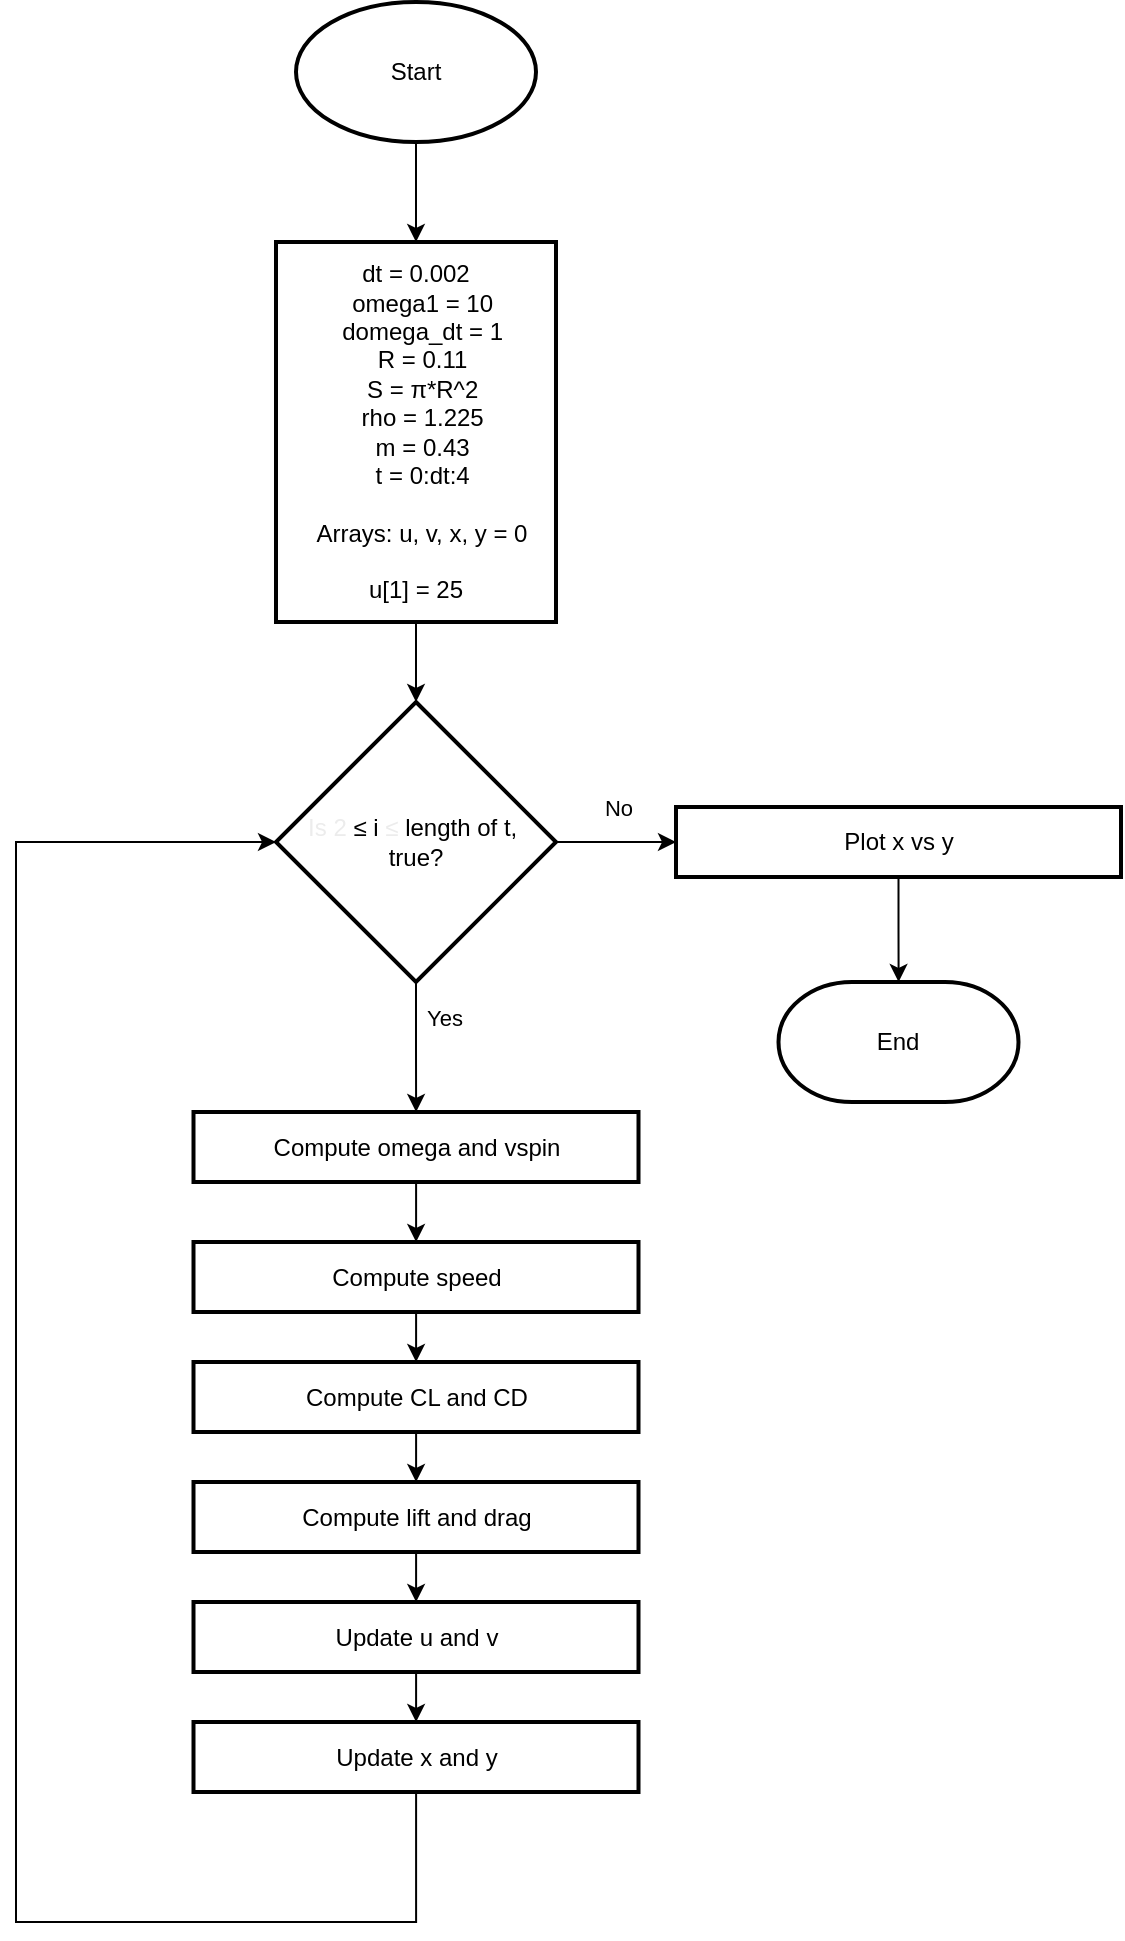 <mxfile version="26.2.10">
  <diagram id="C5RBs43oDa-KdzZeNtuy" name="Page-1">
    <mxGraphModel dx="2353" dy="1294" grid="1" gridSize="10" guides="1" tooltips="1" connect="1" arrows="1" fold="1" page="1" pageScale="1" pageWidth="827" pageHeight="1169" math="0" shadow="0">
      <root>
        <mxCell id="WIyWlLk6GJQsqaUBKTNV-0" />
        <mxCell id="WIyWlLk6GJQsqaUBKTNV-1" parent="WIyWlLk6GJQsqaUBKTNV-0" />
        <mxCell id="XcqkJUGEVSf3gRGwsTBn-6" value="" style="edgeStyle=orthogonalEdgeStyle;rounded=0;orthogonalLoop=1;jettySize=auto;html=1;" edge="1" parent="WIyWlLk6GJQsqaUBKTNV-1" source="XcqkJUGEVSf3gRGwsTBn-0" target="XcqkJUGEVSf3gRGwsTBn-1">
          <mxGeometry relative="1" as="geometry" />
        </mxCell>
        <mxCell id="XcqkJUGEVSf3gRGwsTBn-0" value="Start" style="strokeWidth=2;html=1;shape=mxgraph.flowchart.start_1;whiteSpace=wrap;" vertex="1" parent="WIyWlLk6GJQsqaUBKTNV-1">
          <mxGeometry x="340" y="30" width="120" height="70" as="geometry" />
        </mxCell>
        <mxCell id="XcqkJUGEVSf3gRGwsTBn-5" value="" style="edgeStyle=orthogonalEdgeStyle;rounded=0;orthogonalLoop=1;jettySize=auto;html=1;" edge="1" parent="WIyWlLk6GJQsqaUBKTNV-1" source="XcqkJUGEVSf3gRGwsTBn-1" target="XcqkJUGEVSf3gRGwsTBn-4">
          <mxGeometry relative="1" as="geometry" />
        </mxCell>
        <mxCell id="XcqkJUGEVSf3gRGwsTBn-1" value="&lt;div&gt;&lt;span style=&quot;background-color: transparent; color: light-dark(rgb(0, 0, 0), rgb(255, 255, 255));&quot;&gt;dt = 0.002&lt;/span&gt;&lt;/div&gt;&lt;div&gt;&amp;nbsp; omega1 = 10&lt;/div&gt;&lt;div&gt;&amp;nbsp; domega_dt = 1&lt;/div&gt;&lt;div&gt;&amp;nbsp; R = 0.11&lt;/div&gt;&lt;div&gt;&amp;nbsp; S = π*R^2&lt;/div&gt;&lt;div&gt;&amp;nbsp; rho = 1.225&lt;/div&gt;&lt;div&gt;&amp;nbsp; m = 0.43&lt;/div&gt;&lt;div&gt;&amp;nbsp; t = 0:dt:4&lt;/div&gt;&lt;div&gt;&lt;br&gt;&lt;/div&gt;&lt;div&gt;&amp;nbsp; Arrays: u, v, x, y = 0&lt;/div&gt;&lt;div&gt;&amp;nbsp;&amp;nbsp;&lt;/div&gt;&lt;div&gt;u[1] = 25&lt;/div&gt;" style="rounded=1;whiteSpace=wrap;html=1;absoluteArcSize=1;arcSize=0;strokeWidth=2;" vertex="1" parent="WIyWlLk6GJQsqaUBKTNV-1">
          <mxGeometry x="330" y="150" width="140" height="190" as="geometry" />
        </mxCell>
        <mxCell id="XcqkJUGEVSf3gRGwsTBn-8" value="" style="edgeStyle=orthogonalEdgeStyle;rounded=0;orthogonalLoop=1;jettySize=auto;html=1;" edge="1" parent="WIyWlLk6GJQsqaUBKTNV-1" source="XcqkJUGEVSf3gRGwsTBn-4" target="XcqkJUGEVSf3gRGwsTBn-7">
          <mxGeometry relative="1" as="geometry" />
        </mxCell>
        <mxCell id="XcqkJUGEVSf3gRGwsTBn-9" value="Yes" style="edgeLabel;html=1;align=center;verticalAlign=middle;resizable=0;points=[];" vertex="1" connectable="0" parent="XcqkJUGEVSf3gRGwsTBn-8">
          <mxGeometry x="-0.361" y="4" relative="1" as="geometry">
            <mxPoint x="10" y="-3" as="offset" />
          </mxGeometry>
        </mxCell>
        <mxCell id="XcqkJUGEVSf3gRGwsTBn-19" value="" style="edgeStyle=orthogonalEdgeStyle;rounded=0;orthogonalLoop=1;jettySize=auto;html=1;" edge="1" parent="WIyWlLk6GJQsqaUBKTNV-1" source="XcqkJUGEVSf3gRGwsTBn-4" target="XcqkJUGEVSf3gRGwsTBn-17">
          <mxGeometry relative="1" as="geometry" />
        </mxCell>
        <mxCell id="XcqkJUGEVSf3gRGwsTBn-20" value="No" style="edgeLabel;html=1;align=center;verticalAlign=middle;resizable=0;points=[];" vertex="1" connectable="0" parent="XcqkJUGEVSf3gRGwsTBn-19">
          <mxGeometry x="0.213" y="5" relative="1" as="geometry">
            <mxPoint x="-6" y="-12" as="offset" />
          </mxGeometry>
        </mxCell>
        <mxCell id="XcqkJUGEVSf3gRGwsTBn-4" value="&lt;font style=&quot;&quot;&gt;&lt;font style=&quot;color: light-dark(rgb(236, 236, 236), rgb(255, 255, 255));&quot;&gt;Is 2&lt;/font&gt;&lt;span style=&quot;color: light-dark(rgb(0, 0, 0), rgb(255, 255, 255));&quot;&gt; &lt;span style=&quot;font-family: &amp;quot;Google Sans&amp;quot;, Arial, sans-serif; text-align: start;&quot;&gt;&lt;font style=&quot;&quot;&gt;≤&lt;/font&gt;&lt;/span&gt;&lt;/span&gt;&lt;font style=&quot;color: light-dark(rgb(236, 236, 236), rgb(255, 255, 255));&quot;&gt;&amp;nbsp;&lt;/font&gt;&lt;span style=&quot;color: light-dark(rgb(0, 0, 0), rgb(255, 255, 255)); background-color: transparent;&quot;&gt;i&amp;nbsp;&lt;/span&gt;&lt;span style=&quot;font-family: &amp;quot;Google Sans&amp;quot;, Arial, sans-serif; text-align: start; color: rgb(236, 236, 236);&quot;&gt;&lt;font style=&quot;color: light-dark(rgb(236, 236, 236), rgb(255, 255, 255));&quot;&gt;≤&lt;/font&gt;&lt;/span&gt;&lt;span style=&quot;color: light-dark(rgb(0, 0, 0), rgb(255, 255, 255)); background-color: transparent;&quot;&gt;&amp;nbsp;length of t,&amp;nbsp;&lt;/span&gt;&lt;/font&gt;&lt;div&gt;&lt;div&gt;true?&lt;/div&gt;&lt;/div&gt;" style="strokeWidth=2;html=1;shape=mxgraph.flowchart.decision;whiteSpace=wrap;" vertex="1" parent="WIyWlLk6GJQsqaUBKTNV-1">
          <mxGeometry x="330" y="380" width="140" height="140" as="geometry" />
        </mxCell>
        <mxCell id="XcqkJUGEVSf3gRGwsTBn-14" value="" style="edgeStyle=orthogonalEdgeStyle;rounded=0;orthogonalLoop=1;jettySize=auto;html=1;" edge="1" parent="WIyWlLk6GJQsqaUBKTNV-1" source="XcqkJUGEVSf3gRGwsTBn-7" target="XcqkJUGEVSf3gRGwsTBn-13">
          <mxGeometry relative="1" as="geometry" />
        </mxCell>
        <mxCell id="XcqkJUGEVSf3gRGwsTBn-7" value="Compute omega and vspin" style="rounded=1;whiteSpace=wrap;absoluteArcSize=1;arcSize=0;strokeWidth=2;align=center;verticalAlign=middle;" vertex="1" parent="WIyWlLk6GJQsqaUBKTNV-1">
          <mxGeometry x="288.75" y="585" width="222.5" height="35" as="geometry" />
        </mxCell>
        <mxCell id="XcqkJUGEVSf3gRGwsTBn-10" value="End" style="strokeWidth=2;html=1;shape=mxgraph.flowchart.terminator;whiteSpace=wrap;" vertex="1" parent="WIyWlLk6GJQsqaUBKTNV-1">
          <mxGeometry x="581.25" y="520" width="120" height="60" as="geometry" />
        </mxCell>
        <mxCell id="XcqkJUGEVSf3gRGwsTBn-25" value="" style="edgeStyle=orthogonalEdgeStyle;rounded=0;orthogonalLoop=1;jettySize=auto;html=1;" edge="1" parent="WIyWlLk6GJQsqaUBKTNV-1" source="XcqkJUGEVSf3gRGwsTBn-13" target="XcqkJUGEVSf3gRGwsTBn-21">
          <mxGeometry relative="1" as="geometry" />
        </mxCell>
        <mxCell id="XcqkJUGEVSf3gRGwsTBn-13" value="Compute speed" style="rounded=1;absoluteArcSize=1;arcSize=0;strokeWidth=2;align=center;verticalAlign=middle;whiteSpace=wrap;" vertex="1" parent="WIyWlLk6GJQsqaUBKTNV-1">
          <mxGeometry x="288.75" y="650" width="222.5" height="35" as="geometry" />
        </mxCell>
        <mxCell id="XcqkJUGEVSf3gRGwsTBn-28" value="" style="edgeStyle=orthogonalEdgeStyle;rounded=0;orthogonalLoop=1;jettySize=auto;html=1;" edge="1" parent="WIyWlLk6GJQsqaUBKTNV-1" source="XcqkJUGEVSf3gRGwsTBn-15" target="XcqkJUGEVSf3gRGwsTBn-27">
          <mxGeometry relative="1" as="geometry" />
        </mxCell>
        <mxCell id="XcqkJUGEVSf3gRGwsTBn-15" value="Update u and v" style="rounded=1;absoluteArcSize=1;arcSize=0;strokeWidth=2;align=center;verticalAlign=middle;whiteSpace=wrap;" vertex="1" parent="WIyWlLk6GJQsqaUBKTNV-1">
          <mxGeometry x="288.75" y="830" width="222.5" height="35" as="geometry" />
        </mxCell>
        <mxCell id="XcqkJUGEVSf3gRGwsTBn-18" value="" style="edgeStyle=orthogonalEdgeStyle;rounded=0;orthogonalLoop=1;jettySize=auto;html=1;" edge="1" parent="WIyWlLk6GJQsqaUBKTNV-1" source="XcqkJUGEVSf3gRGwsTBn-17" target="XcqkJUGEVSf3gRGwsTBn-10">
          <mxGeometry relative="1" as="geometry" />
        </mxCell>
        <mxCell id="XcqkJUGEVSf3gRGwsTBn-17" value="Plot x vs y" style="rounded=1;absoluteArcSize=1;arcSize=0;strokeWidth=2;align=center;verticalAlign=middle;whiteSpace=wrap;" vertex="1" parent="WIyWlLk6GJQsqaUBKTNV-1">
          <mxGeometry x="530" y="432.5" width="222.5" height="35" as="geometry" />
        </mxCell>
        <mxCell id="XcqkJUGEVSf3gRGwsTBn-24" value="" style="edgeStyle=orthogonalEdgeStyle;rounded=0;orthogonalLoop=1;jettySize=auto;html=1;" edge="1" parent="WIyWlLk6GJQsqaUBKTNV-1" source="XcqkJUGEVSf3gRGwsTBn-21" target="XcqkJUGEVSf3gRGwsTBn-23">
          <mxGeometry relative="1" as="geometry" />
        </mxCell>
        <mxCell id="XcqkJUGEVSf3gRGwsTBn-21" value="Compute CL and CD" style="rounded=1;absoluteArcSize=1;arcSize=0;strokeWidth=2;align=center;verticalAlign=middle;whiteSpace=wrap;" vertex="1" parent="WIyWlLk6GJQsqaUBKTNV-1">
          <mxGeometry x="288.75" y="710" width="222.5" height="35" as="geometry" />
        </mxCell>
        <mxCell id="XcqkJUGEVSf3gRGwsTBn-26" value="" style="edgeStyle=orthogonalEdgeStyle;rounded=0;orthogonalLoop=1;jettySize=auto;html=1;" edge="1" parent="WIyWlLk6GJQsqaUBKTNV-1" source="XcqkJUGEVSf3gRGwsTBn-23" target="XcqkJUGEVSf3gRGwsTBn-15">
          <mxGeometry relative="1" as="geometry" />
        </mxCell>
        <mxCell id="XcqkJUGEVSf3gRGwsTBn-23" value="Compute lift and drag" style="rounded=1;absoluteArcSize=1;arcSize=0;strokeWidth=2;align=center;verticalAlign=middle;whiteSpace=wrap;" vertex="1" parent="WIyWlLk6GJQsqaUBKTNV-1">
          <mxGeometry x="288.75" y="770" width="222.5" height="35" as="geometry" />
        </mxCell>
        <mxCell id="XcqkJUGEVSf3gRGwsTBn-27" value="Update x and y" style="rounded=1;absoluteArcSize=1;arcSize=0;strokeWidth=2;align=center;verticalAlign=middle;whiteSpace=wrap;" vertex="1" parent="WIyWlLk6GJQsqaUBKTNV-1">
          <mxGeometry x="288.75" y="890" width="222.5" height="35" as="geometry" />
        </mxCell>
        <mxCell id="XcqkJUGEVSf3gRGwsTBn-29" style="edgeStyle=orthogonalEdgeStyle;rounded=0;orthogonalLoop=1;jettySize=auto;html=1;entryX=0;entryY=0.5;entryDx=0;entryDy=0;entryPerimeter=0;" edge="1" parent="WIyWlLk6GJQsqaUBKTNV-1" source="XcqkJUGEVSf3gRGwsTBn-27" target="XcqkJUGEVSf3gRGwsTBn-4">
          <mxGeometry relative="1" as="geometry">
            <Array as="points">
              <mxPoint x="400" y="990" />
              <mxPoint x="200" y="990" />
              <mxPoint x="200" y="450" />
            </Array>
          </mxGeometry>
        </mxCell>
      </root>
    </mxGraphModel>
  </diagram>
</mxfile>
